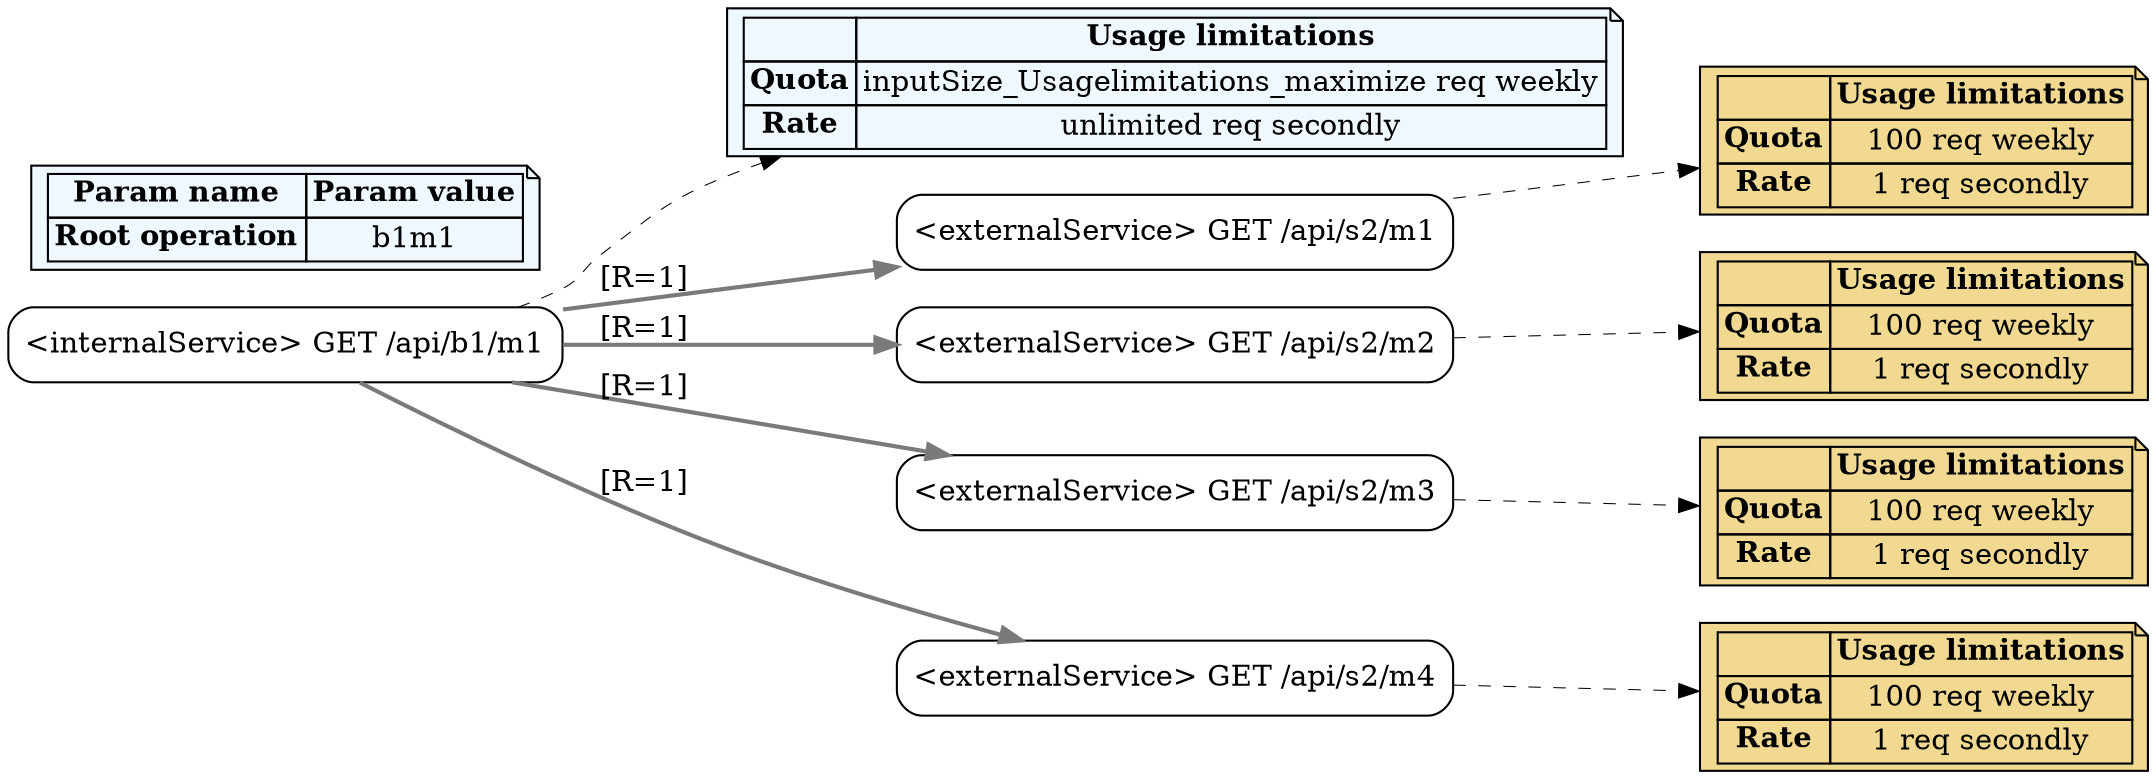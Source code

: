 digraph restalk { 

 rankdir=LR;



subgraph "internalService" {
node [shape=box]
node [ style=rounded, shape=box, label = "<internalService> GET /api/b1/m1" ] "b1m1"
limits_b1m1 [shape=note, style=filled, fillcolor="#F0F8FF" label=<
<table border="0" cellborder="1" cellpadding="2" cellspacing="0">
<tr>
<td></td>
<td><b>Usage limitations</b></td>
</tr>
<tr>
<td><b>Quota</b></td>
<td>inputSize_Usagelimitations_maximize req weekly</td>
</tr>
<tr>
<td><b>Rate</b></td>
<td>unlimited req secondly</td>
</tr>
</table>
>];
b1m1 -> limits_b1m1[ style=dashed, color=black, penwidth=0.5 ];
}



subgraph "externalService" {
node [shape=box]
node [ style=rounded, shape=box, label = "<externalService> GET /api/s2/m1" ] "s2m1"
limits_s2m1 [shape=note, style=filled, fillcolor="#F1D991" label=<
<table border="0" cellborder="1" cellpadding="2" cellspacing="0">
<tr>
<td></td>
<td><b>Usage limitations</b></td>
</tr>
<tr>
<td><b>Quota</b></td>
<td>100 req weekly</td>
</tr>
<tr>
<td><b>Rate</b></td>
<td>1 req secondly</td>
</tr>
</table>
>];
s2m1 -> limits_s2m1[ style=dashed, color=black, penwidth=0.5 ];
node [ style=rounded, shape=box, label = "<externalService> GET /api/s2/m2" ] "s2m2"
limits_s2m2 [shape=note, style=filled, fillcolor="#F1D991" label=<
<table border="0" cellborder="1" cellpadding="2" cellspacing="0">
<tr>
<td></td>
<td><b>Usage limitations</b></td>
</tr>
<tr>
<td><b>Quota</b></td>
<td>100 req weekly</td>
</tr>
<tr>
<td><b>Rate</b></td>
<td>1 req secondly</td>
</tr>
</table>
>];
s2m2 -> limits_s2m2[ style=dashed, color=black, penwidth=0.5 ];
node [ style=rounded, shape=box, label = "<externalService> GET /api/s2/m3" ] "s2m3"
limits_s2m3 [shape=note, style=filled, fillcolor="#F1D991" label=<
<table border="0" cellborder="1" cellpadding="2" cellspacing="0">
<tr>
<td></td>
<td><b>Usage limitations</b></td>
</tr>
<tr>
<td><b>Quota</b></td>
<td>100 req weekly</td>
</tr>
<tr>
<td><b>Rate</b></td>
<td>1 req secondly</td>
</tr>
</table>
>];
s2m3 -> limits_s2m3[ style=dashed, color=black, penwidth=0.5 ];
node [ style=rounded, shape=box, label = "<externalService> GET /api/s2/m4" ] "s2m4"
limits_s2m4 [shape=note, style=filled, fillcolor="#F1D991" label=<
<table border="0" cellborder="1" cellpadding="2" cellspacing="0">
<tr>
<td></td>
<td><b>Usage limitations</b></td>
</tr>
<tr>
<td><b>Quota</b></td>
<td>100 req weekly</td>
</tr>
<tr>
<td><b>Rate</b></td>
<td>1 req secondly</td>
</tr>
</table>
>];
s2m4 -> limits_s2m4[ style=dashed, color=black, penwidth=0.5 ];
}

params [shape=note, style=filled, fillcolor="#F0F8FF" label=<
<table border="0" cellborder="1" cellpadding="2" cellspacing="0">
<tr>
<td><b>Param name</b></td><td><b>Param value</b></td>
</tr>
<tr><td><b>Root operation</b></td><td>b1m1</td></tr>
</table>
>];
b1m1 -> s2m1 [ color="#7a7a7a", penwidth=2.0, label="[R=1]" ];
b1m1 -> s2m2 [ color="#7a7a7a", penwidth=2.0, label="[R=1]" ];
b1m1 -> s2m3 [ color="#7a7a7a", penwidth=2.0, label="[R=1]" ];
b1m1 -> s2m4 [ color="#7a7a7a", penwidth=2.0, label="[R=1]" ];


}
